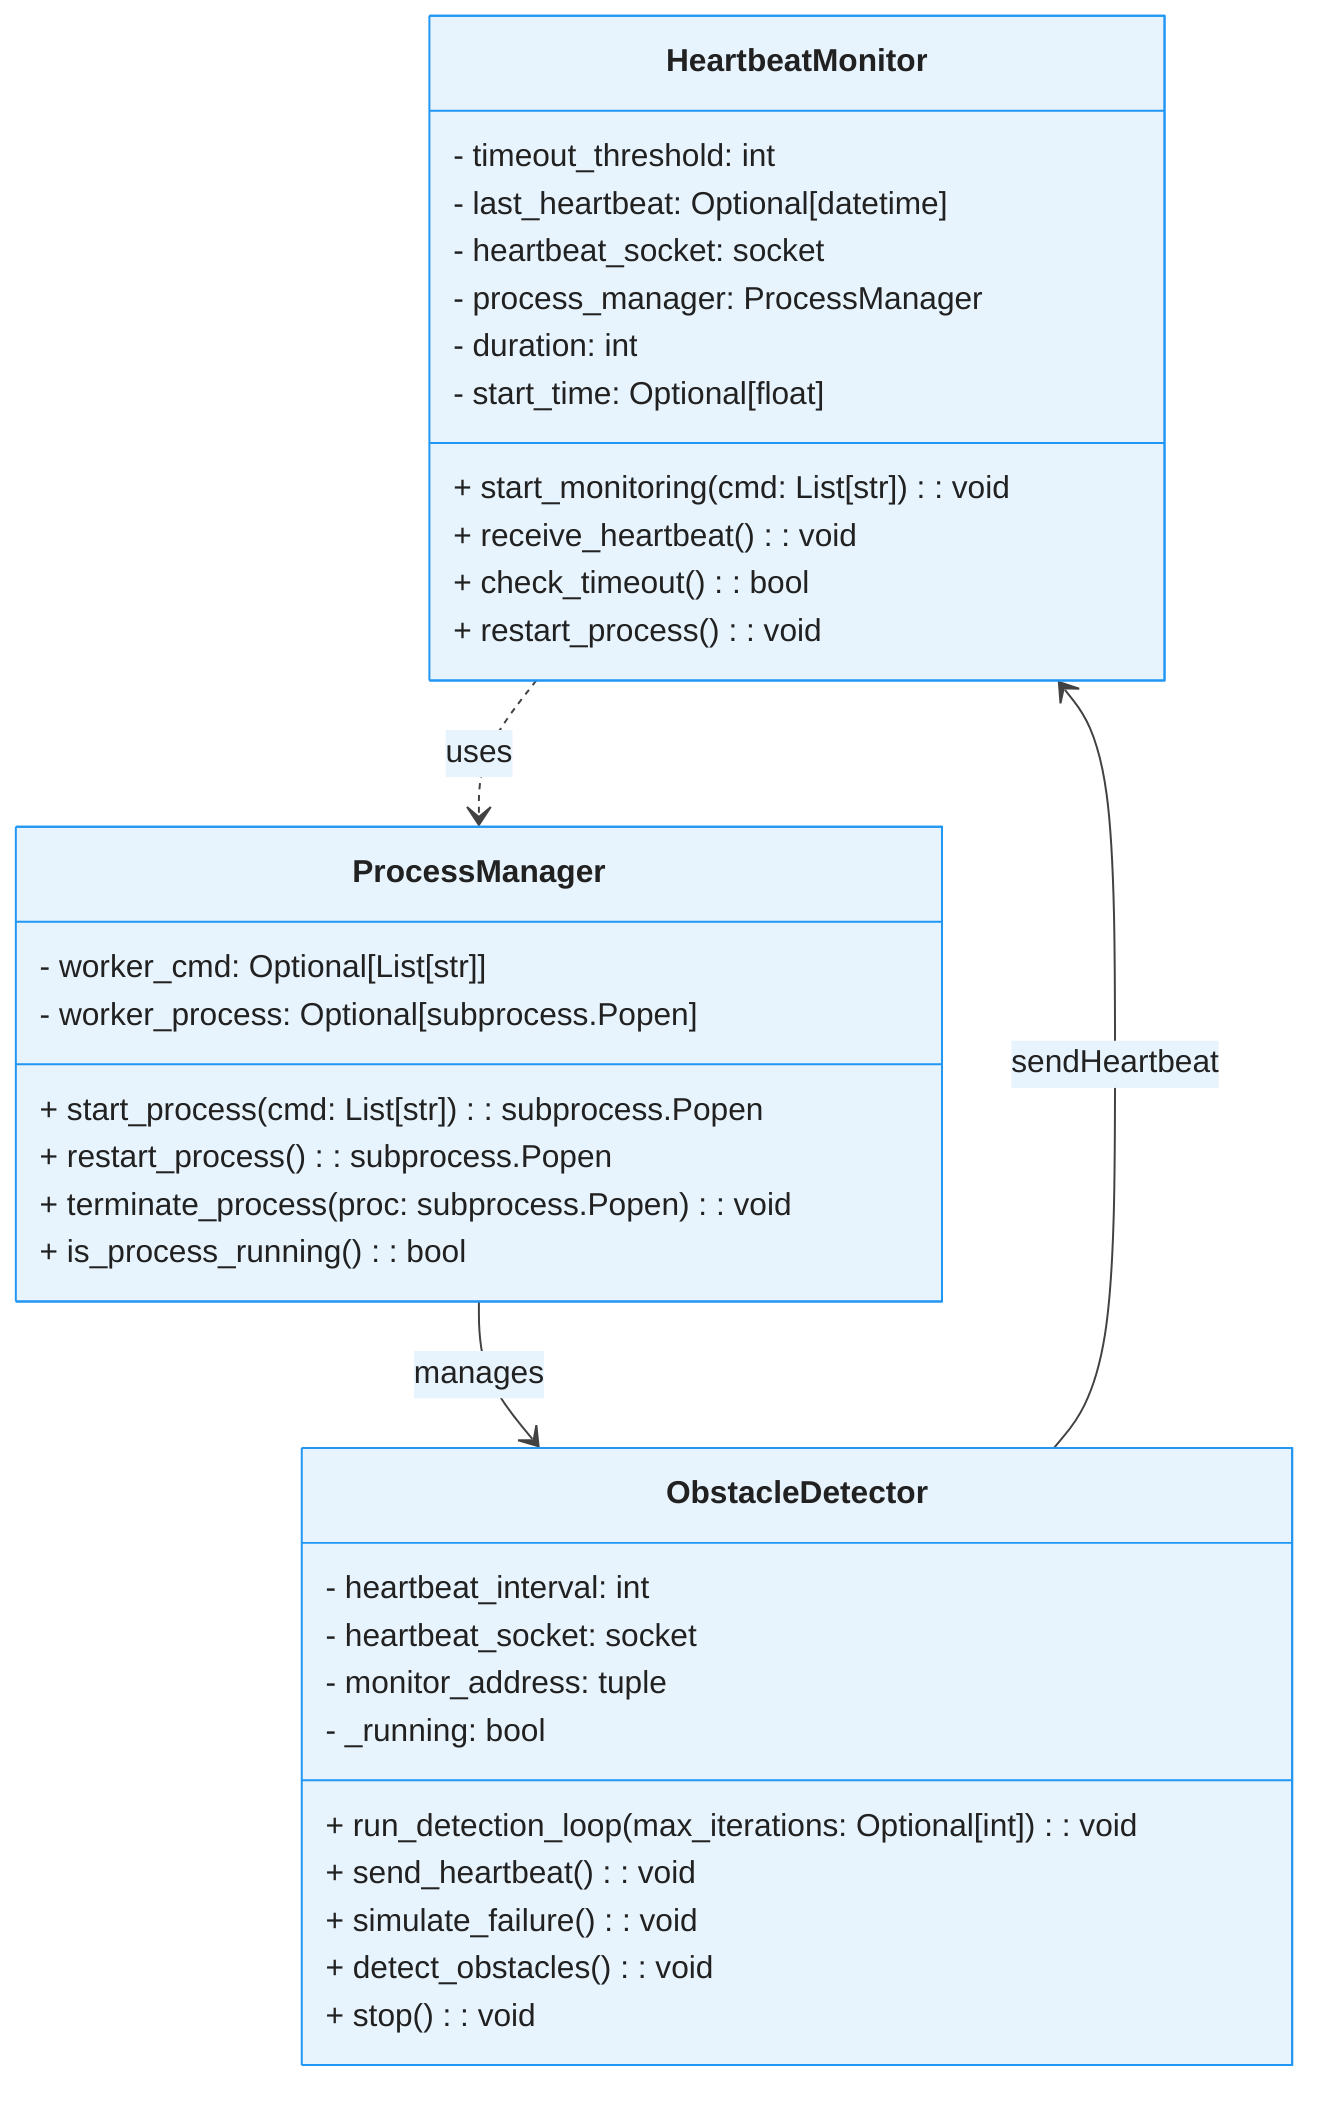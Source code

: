 ---
config:
  theme: 'base'
  themeVariables:
    primaryColor: '#E8F4FD'
    primaryBorderColor: '#2196F3'
    primaryTextColor: '#1565C0'
    secondaryColor: '#F3E5F5'
    secondaryBorderColor: '#9C27B0'
    secondaryTextColor: '#6A1B9A'
    tertiaryColor: '#E8F5E8'
    tertiaryBorderColor: '#4CAF50'
    tertiaryTextColor: '#2E7D32'
    lineColor: '#424242'
    background: '#FAFAFA'
    textColor: '#212121'
    nodeTextColor: '#1565C0'
    edgeLabelBackground: '#FFFFFF'
    clusterBkg: '#F5F5F5'
    clusterBorder: '#BDBDBD'
    fillType0: '#E3F2FD'
    fillType1: '#F3E5F5'
    fillType2: '#E8F5E8'
    fillType3: '#FFF3E0'
    fillType4: '#FCE4EC'
    fillType5: '#F1F8E9'
    fillType6: '#E0F2F1'
    fillType7: '#FFF8E1'
---
classDiagram
    class HeartbeatMonitor {
        - timeout_threshold: int
        - last_heartbeat: Optional[datetime]
        - heartbeat_socket: socket
        - process_manager: ProcessManager
        - duration: int
        - start_time: Optional[float]
        + start_monitoring(cmd: List[str]): void
        + receive_heartbeat(): void
        + check_timeout(): bool
        + restart_process(): void
    }

    class ProcessManager {
        - worker_cmd: Optional[List[str]]
        - worker_process: Optional[subprocess.Popen]
        + start_process(cmd: List[str]): subprocess.Popen
        + restart_process(): subprocess.Popen
        + terminate_process(proc: subprocess.Popen): void
        + is_process_running(): bool
    }

    class ObstacleDetector {
        - heartbeat_interval: int
        - heartbeat_socket: socket
        - monitor_address: tuple
        - _running: bool
        + run_detection_loop(max_iterations: Optional[int]): void
        + send_heartbeat(): void
        + simulate_failure(): void
        + detect_obstacles(): void
        + stop(): void
    }

    HeartbeatMonitor ..> ProcessManager : uses
    ProcessManager --> ObstacleDetector : manages
    ObstacleDetector --> HeartbeatMonitor : sendHeartbeat